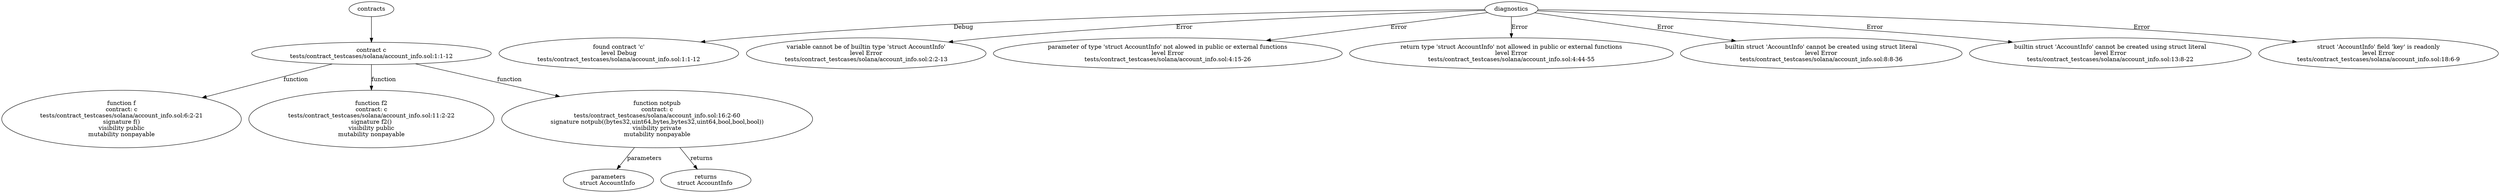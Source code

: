 strict digraph "tests/contract_testcases/solana/account_info.sol" {
	contract [label="contract c\ntests/contract_testcases/solana/account_info.sol:1:1-12"]
	f [label="function f\ncontract: c\ntests/contract_testcases/solana/account_info.sol:6:2-21\nsignature f()\nvisibility public\nmutability nonpayable"]
	f2 [label="function f2\ncontract: c\ntests/contract_testcases/solana/account_info.sol:11:2-22\nsignature f2()\nvisibility public\nmutability nonpayable"]
	notpub [label="function notpub\ncontract: c\ntests/contract_testcases/solana/account_info.sol:16:2-60\nsignature notpub((bytes32,uint64,bytes,bytes32,uint64,bool,bool,bool))\nvisibility private\nmutability nonpayable"]
	parameters [label="parameters\nstruct AccountInfo "]
	returns [label="returns\nstruct AccountInfo "]
	diagnostic [label="found contract 'c'\nlevel Debug\ntests/contract_testcases/solana/account_info.sol:1:1-12"]
	diagnostic_10 [label="variable cannot be of builtin type 'struct AccountInfo'\nlevel Error\ntests/contract_testcases/solana/account_info.sol:2:2-13"]
	diagnostic_11 [label="parameter of type 'struct AccountInfo' not alowed in public or external functions\nlevel Error\ntests/contract_testcases/solana/account_info.sol:4:15-26"]
	diagnostic_12 [label="return type 'struct AccountInfo' not allowed in public or external functions\nlevel Error\ntests/contract_testcases/solana/account_info.sol:4:44-55"]
	diagnostic_13 [label="builtin struct 'AccountInfo' cannot be created using struct literal\nlevel Error\ntests/contract_testcases/solana/account_info.sol:8:8-36"]
	diagnostic_14 [label="builtin struct 'AccountInfo' cannot be created using struct literal\nlevel Error\ntests/contract_testcases/solana/account_info.sol:13:8-22"]
	diagnostic_15 [label="struct 'AccountInfo' field 'key' is readonly\nlevel Error\ntests/contract_testcases/solana/account_info.sol:18:6-9"]
	contracts -> contract
	contract -> f [label="function"]
	contract -> f2 [label="function"]
	contract -> notpub [label="function"]
	notpub -> parameters [label="parameters"]
	notpub -> returns [label="returns"]
	diagnostics -> diagnostic [label="Debug"]
	diagnostics -> diagnostic_10 [label="Error"]
	diagnostics -> diagnostic_11 [label="Error"]
	diagnostics -> diagnostic_12 [label="Error"]
	diagnostics -> diagnostic_13 [label="Error"]
	diagnostics -> diagnostic_14 [label="Error"]
	diagnostics -> diagnostic_15 [label="Error"]
}
